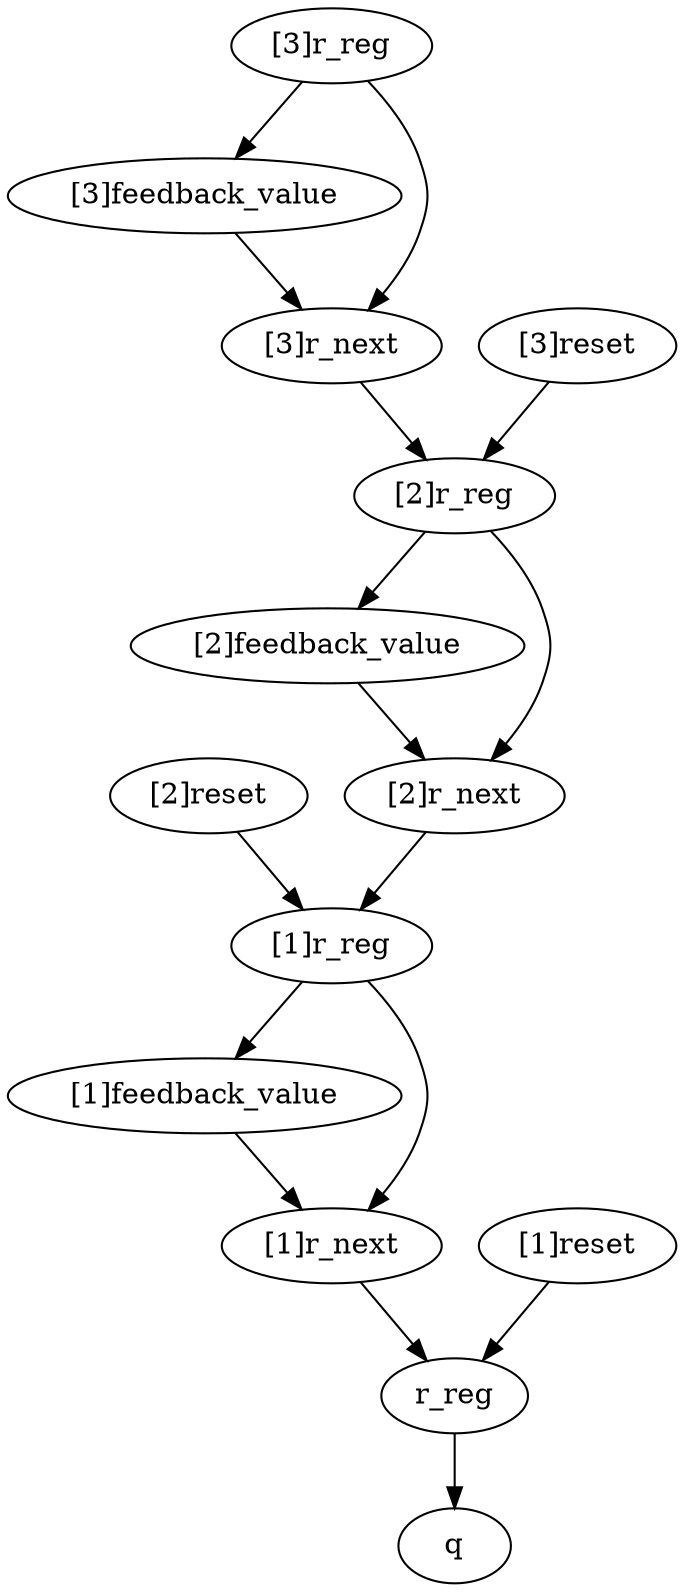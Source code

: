 strict digraph "" {
	"[2]reset"	[complexity=12,
		importance=2.48333509632,
		rank=0.20694459136];
	"[1]r_reg"	[complexity=11,
		importance=1.1833342512,
		rank=0.107575841018];
	"[2]reset" -> "[1]r_reg";
	"[1]feedback_value"	[complexity=8,
		importance=0.88333340608,
		rank=0.11041667576];
	"[1]r_next"	[complexity=4,
		importance=0.716666875627,
		rank=0.179166718907];
	"[1]feedback_value" -> "[1]r_next";
	"[1]r_reg" -> "[1]feedback_value";
	"[1]r_reg" -> "[1]r_next";
	"[3]feedback_value"	[complexity=26,
		importance=2.31666715733,
		rank=0.0891025829744];
	"[3]r_next"	[complexity=22,
		importance=2.15000062688,
		rank=0.0977273012218];
	"[3]feedback_value" -> "[3]r_next";
	"[2]r_reg"	[complexity=20,
		importance=1.90000112683,
		rank=0.0950000563413];
	"[2]feedback_value"	[complexity=17,
		importance=1.60000028171,
		rank=0.0941176636298];
	"[2]r_reg" -> "[2]feedback_value";
	"[2]r_next"	[complexity=13,
		importance=1.43333375125,
		rank=0.110256442404];
	"[2]r_reg" -> "[2]r_next";
	"[3]r_next" -> "[2]r_reg";
	"[2]feedback_value" -> "[2]r_next";
	"[3]r_reg"	[complexity=29,
		importance=2.61666800245,
		rank=0.0902299311191];
	"[3]r_reg" -> "[3]feedback_value";
	"[3]r_reg" -> "[3]r_next";
	q	[complexity=0,
		importance=0.166666530453,
		rank=0.0];
	r_reg	[complexity=2,
		importance=0.466667375573,
		rank=0.233333687787];
	"[1]r_next" -> r_reg;
	"[2]r_next" -> "[1]r_reg";
	r_reg -> q;
	"[1]reset"	[complexity=3,
		importance=1.05000134507,
		rank=0.350000448356];
	"[1]reset" -> r_reg;
	"[3]reset"	[complexity=21,
		importance=3.91666884757,
		rank=0.186508040361];
	"[3]reset" -> "[2]r_reg";
}
